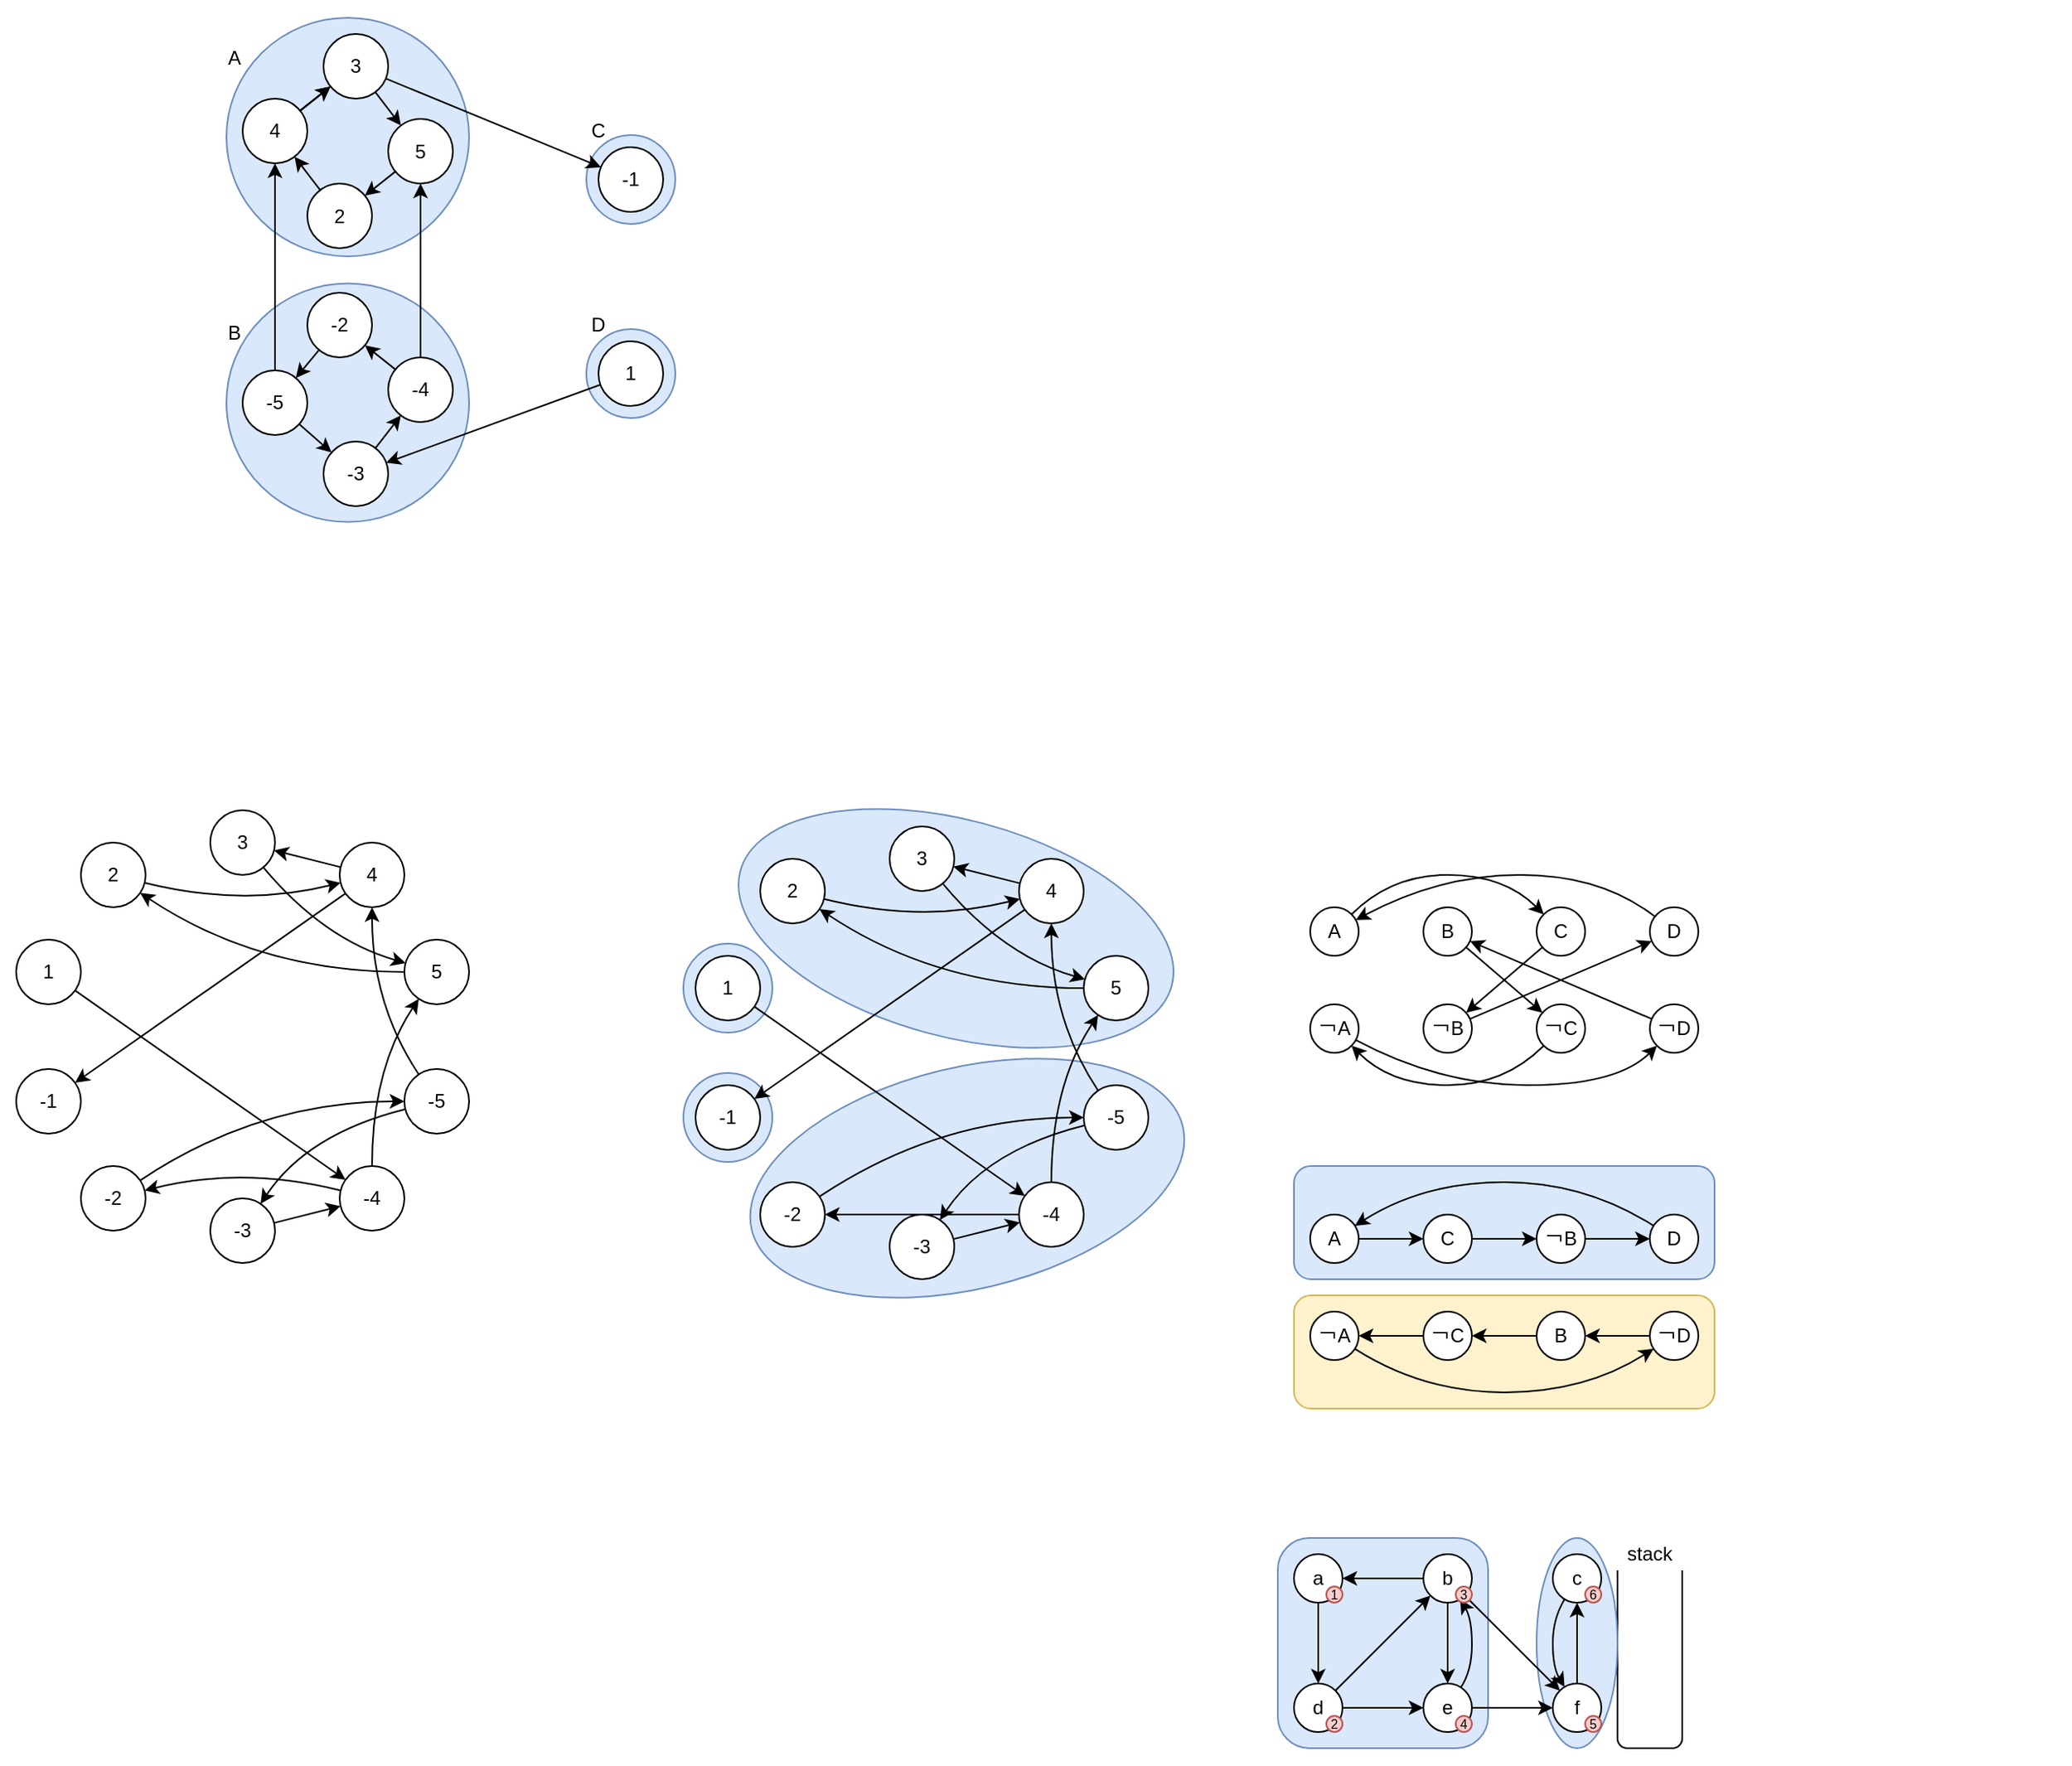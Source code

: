 <mxfile version="26.0.10">
  <diagram name="페이지-1" id="mh9JgGv4HgEYiWX9yYnb">
    <mxGraphModel dx="472" dy="891" grid="1" gridSize="10" guides="1" tooltips="1" connect="1" arrows="1" fold="1" page="1" pageScale="1" pageWidth="1169" pageHeight="1654" math="0" shadow="0">
      <root>
        <mxCell id="0" />
        <mxCell id="1" parent="0" />
        <mxCell id="4aZlADbejFUpbv1NM3I3-94" value="" style="rounded=0;whiteSpace=wrap;html=1;rotation=-180;strokeColor=none;" vertex="1" parent="1">
          <mxGeometry x="160" y="40" width="300" height="330" as="geometry" />
        </mxCell>
        <mxCell id="4aZlADbejFUpbv1NM3I3-89" value="" style="ellipse;whiteSpace=wrap;html=1;fillColor=#dae8fc;strokeColor=#6c8ebf;" vertex="1" parent="1">
          <mxGeometry x="170" y="214.24" width="150" height="147.5" as="geometry" />
        </mxCell>
        <mxCell id="4aZlADbejFUpbv1NM3I3-88" value="" style="ellipse;whiteSpace=wrap;html=1;fillColor=#dae8fc;strokeColor=#6c8ebf;" vertex="1" parent="1">
          <mxGeometry x="170" y="50" width="150" height="147.5" as="geometry" />
        </mxCell>
        <mxCell id="4aZlADbejFUpbv1NM3I3-61" value="" style="ellipse;whiteSpace=wrap;html=1;fillColor=#dae8fc;strokeColor=#6c8ebf;" vertex="1" parent="1">
          <mxGeometry x="392.5" y="122.5" width="55" height="55" as="geometry" />
        </mxCell>
        <mxCell id="4aZlADbejFUpbv1NM3I3-62" value="" style="ellipse;whiteSpace=wrap;html=1;fillColor=#dae8fc;strokeColor=#6c8ebf;" vertex="1" parent="1">
          <mxGeometry x="392.5" y="242.5" width="55" height="55" as="geometry" />
        </mxCell>
        <mxCell id="4aZlADbejFUpbv1NM3I3-65" value="1" style="ellipse;whiteSpace=wrap;html=1;aspect=fixed;" vertex="1" parent="1">
          <mxGeometry x="400.0" y="250" width="40" height="40" as="geometry" />
        </mxCell>
        <mxCell id="4aZlADbejFUpbv1NM3I3-66" value="2" style="ellipse;whiteSpace=wrap;html=1;aspect=fixed;" vertex="1" parent="1">
          <mxGeometry x="220" y="152.5" width="40" height="40" as="geometry" />
        </mxCell>
        <mxCell id="4aZlADbejFUpbv1NM3I3-68" value="4" style="ellipse;whiteSpace=wrap;html=1;aspect=fixed;" vertex="1" parent="1">
          <mxGeometry x="180" y="100" width="40" height="40" as="geometry" />
        </mxCell>
        <mxCell id="4aZlADbejFUpbv1NM3I3-69" value="5" style="ellipse;whiteSpace=wrap;html=1;aspect=fixed;" vertex="1" parent="1">
          <mxGeometry x="270" y="112.5" width="40" height="40" as="geometry" />
        </mxCell>
        <mxCell id="4aZlADbejFUpbv1NM3I3-70" value="-1" style="ellipse;whiteSpace=wrap;html=1;aspect=fixed;" vertex="1" parent="1">
          <mxGeometry x="400" y="130" width="40" height="40" as="geometry" />
        </mxCell>
        <mxCell id="4aZlADbejFUpbv1NM3I3-71" value="-2" style="ellipse;whiteSpace=wrap;html=1;aspect=fixed;" vertex="1" parent="1">
          <mxGeometry x="220" y="220" width="40" height="40" as="geometry" />
        </mxCell>
        <mxCell id="4aZlADbejFUpbv1NM3I3-72" value="-3" style="ellipse;whiteSpace=wrap;html=1;aspect=fixed;" vertex="1" parent="1">
          <mxGeometry x="230" y="312.01" width="40" height="40" as="geometry" />
        </mxCell>
        <mxCell id="4aZlADbejFUpbv1NM3I3-73" value="-4" style="ellipse;whiteSpace=wrap;html=1;aspect=fixed;" vertex="1" parent="1">
          <mxGeometry x="270" y="260" width="40" height="40" as="geometry" />
        </mxCell>
        <mxCell id="4aZlADbejFUpbv1NM3I3-74" value="-5" style="ellipse;whiteSpace=wrap;html=1;aspect=fixed;" vertex="1" parent="1">
          <mxGeometry x="180" y="267.99" width="40" height="40" as="geometry" />
        </mxCell>
        <mxCell id="4aZlADbejFUpbv1NM3I3-75" value="" style="endArrow=classic;html=1;rounded=0;curved=0;" edge="1" source="4aZlADbejFUpbv1NM3I3-74" target="4aZlADbejFUpbv1NM3I3-68" parent="1">
          <mxGeometry width="50" height="50" relative="1" as="geometry">
            <mxPoint x="690" y="450" as="sourcePoint" />
            <mxPoint x="130" y="230" as="targetPoint" />
          </mxGeometry>
        </mxCell>
        <mxCell id="4aZlADbejFUpbv1NM3I3-76" value="" style="endArrow=classic;html=1;rounded=0;strokeColor=default;curved=0;" edge="1" source="4aZlADbejFUpbv1NM3I3-73" target="4aZlADbejFUpbv1NM3I3-69" parent="1">
          <mxGeometry width="50" height="50" relative="1" as="geometry">
            <mxPoint x="690" y="450" as="sourcePoint" />
            <mxPoint x="740" y="400" as="targetPoint" />
          </mxGeometry>
        </mxCell>
        <mxCell id="4aZlADbejFUpbv1NM3I3-77" value="" style="endArrow=classic;html=1;rounded=0;curved=1;" edge="1" source="4aZlADbejFUpbv1NM3I3-69" target="4aZlADbejFUpbv1NM3I3-66" parent="1">
          <mxGeometry width="50" height="50" relative="1" as="geometry">
            <mxPoint x="690" y="450" as="sourcePoint" />
            <mxPoint x="740" y="400" as="targetPoint" />
          </mxGeometry>
        </mxCell>
        <mxCell id="4aZlADbejFUpbv1NM3I3-78" value="" style="endArrow=classic;html=1;rounded=0;curved=0;" edge="1" source="4aZlADbejFUpbv1NM3I3-71" target="4aZlADbejFUpbv1NM3I3-74" parent="1">
          <mxGeometry width="50" height="50" relative="1" as="geometry">
            <mxPoint x="690" y="392.01" as="sourcePoint" />
            <mxPoint x="740" y="342.01" as="targetPoint" />
          </mxGeometry>
        </mxCell>
        <mxCell id="4aZlADbejFUpbv1NM3I3-79" value="" style="endArrow=classic;html=1;rounded=0;curved=0;" edge="1" source="4aZlADbejFUpbv1NM3I3-74" target="4aZlADbejFUpbv1NM3I3-72" parent="1">
          <mxGeometry width="50" height="50" relative="1" as="geometry">
            <mxPoint x="690" y="392.01" as="sourcePoint" />
            <mxPoint x="740" y="342.01" as="targetPoint" />
          </mxGeometry>
        </mxCell>
        <mxCell id="4aZlADbejFUpbv1NM3I3-80" value="" style="endArrow=classic;html=1;rounded=0;curved=0;" edge="1" source="4aZlADbejFUpbv1NM3I3-67" target="4aZlADbejFUpbv1NM3I3-69" parent="1">
          <mxGeometry width="50" height="50" relative="1" as="geometry">
            <mxPoint x="690" y="450" as="sourcePoint" />
            <mxPoint x="740" y="400" as="targetPoint" />
          </mxGeometry>
        </mxCell>
        <mxCell id="4aZlADbejFUpbv1NM3I3-81" value="" style="endArrow=classic;html=1;rounded=0;" edge="1" source="4aZlADbejFUpbv1NM3I3-67" target="4aZlADbejFUpbv1NM3I3-70" parent="1">
          <mxGeometry width="50" height="50" relative="1" as="geometry">
            <mxPoint x="690" y="450" as="sourcePoint" />
            <mxPoint x="740" y="400" as="targetPoint" />
          </mxGeometry>
        </mxCell>
        <mxCell id="4aZlADbejFUpbv1NM3I3-82" value="" style="endArrow=classic;html=1;rounded=0;" edge="1" source="4aZlADbejFUpbv1NM3I3-65" target="4aZlADbejFUpbv1NM3I3-72" parent="1">
          <mxGeometry width="50" height="50" relative="1" as="geometry">
            <mxPoint x="690" y="450" as="sourcePoint" />
            <mxPoint x="740" y="400" as="targetPoint" />
          </mxGeometry>
        </mxCell>
        <mxCell id="4aZlADbejFUpbv1NM3I3-83" value="" style="endArrow=classic;html=1;rounded=0;" edge="1" source="4aZlADbejFUpbv1NM3I3-73" target="4aZlADbejFUpbv1NM3I3-71" parent="1">
          <mxGeometry width="50" height="50" relative="1" as="geometry">
            <mxPoint x="690" y="372.01" as="sourcePoint" />
            <mxPoint x="740" y="322.01" as="targetPoint" />
          </mxGeometry>
        </mxCell>
        <mxCell id="4aZlADbejFUpbv1NM3I3-84" value="" style="endArrow=classic;html=1;rounded=0;curved=0;" edge="1" source="4aZlADbejFUpbv1NM3I3-66" target="4aZlADbejFUpbv1NM3I3-68" parent="1">
          <mxGeometry width="50" height="50" relative="1" as="geometry">
            <mxPoint x="690" y="450" as="sourcePoint" />
            <mxPoint x="740" y="400" as="targetPoint" />
          </mxGeometry>
        </mxCell>
        <mxCell id="4aZlADbejFUpbv1NM3I3-85" value="" style="endArrow=classic;html=1;rounded=0;" edge="1" source="4aZlADbejFUpbv1NM3I3-68" target="4aZlADbejFUpbv1NM3I3-67" parent="1">
          <mxGeometry width="50" height="50" relative="1" as="geometry">
            <mxPoint x="690" y="450" as="sourcePoint" />
            <mxPoint x="740" y="400" as="targetPoint" />
          </mxGeometry>
        </mxCell>
        <mxCell id="4aZlADbejFUpbv1NM3I3-86" value="" style="endArrow=classic;html=1;rounded=0;" edge="1" source="4aZlADbejFUpbv1NM3I3-72" target="4aZlADbejFUpbv1NM3I3-73" parent="1">
          <mxGeometry width="50" height="50" relative="1" as="geometry">
            <mxPoint x="690" y="372.01" as="sourcePoint" />
            <mxPoint x="740" y="322.01" as="targetPoint" />
          </mxGeometry>
        </mxCell>
        <mxCell id="4aZlADbejFUpbv1NM3I3-87" value="" style="endArrow=classic;html=1;rounded=0;" edge="1" parent="1" source="4aZlADbejFUpbv1NM3I3-68" target="4aZlADbejFUpbv1NM3I3-67">
          <mxGeometry width="50" height="50" relative="1" as="geometry">
            <mxPoint x="270" y="204" as="sourcePoint" />
            <mxPoint x="550" y="256" as="targetPoint" />
          </mxGeometry>
        </mxCell>
        <mxCell id="4aZlADbejFUpbv1NM3I3-67" value="3" style="ellipse;whiteSpace=wrap;html=1;aspect=fixed;" vertex="1" parent="1">
          <mxGeometry x="230" y="60" width="40" height="40" as="geometry" />
        </mxCell>
        <mxCell id="4aZlADbejFUpbv1NM3I3-90" value="A" style="text;html=1;align=center;verticalAlign=middle;whiteSpace=wrap;rounded=0;" vertex="1" parent="1">
          <mxGeometry x="160" y="60" width="30" height="30" as="geometry" />
        </mxCell>
        <mxCell id="4aZlADbejFUpbv1NM3I3-91" value="B" style="text;html=1;align=center;verticalAlign=middle;whiteSpace=wrap;rounded=0;" vertex="1" parent="1">
          <mxGeometry x="160" y="230" width="30" height="30" as="geometry" />
        </mxCell>
        <mxCell id="4aZlADbejFUpbv1NM3I3-92" value="C" style="text;html=1;align=center;verticalAlign=middle;whiteSpace=wrap;rounded=0;" vertex="1" parent="1">
          <mxGeometry x="370" y="105" width="60" height="30" as="geometry" />
        </mxCell>
        <mxCell id="4aZlADbejFUpbv1NM3I3-93" value="D" style="text;html=1;align=center;verticalAlign=middle;whiteSpace=wrap;rounded=0;" vertex="1" parent="1">
          <mxGeometry x="370" y="225" width="60" height="30" as="geometry" />
        </mxCell>
        <mxCell id="4aZlADbejFUpbv1NM3I3-26" value="" style="rounded=0;whiteSpace=wrap;html=1;strokeColor=none;" vertex="1" parent="1">
          <mxGeometry x="30" y="530" width="300" height="300" as="geometry" />
        </mxCell>
        <mxCell id="JAG4G-aaRSjiAhPwFopi-58" value="" style="rounded=0;whiteSpace=wrap;html=1;strokeColor=none;" parent="1" vertex="1">
          <mxGeometry x="820" y="750" width="280" height="170" as="geometry" />
        </mxCell>
        <mxCell id="JAG4G-aaRSjiAhPwFopi-78" value="" style="rounded=1;whiteSpace=wrap;html=1;fillColor=#fff2cc;strokeColor=#d6b656;" parent="1" vertex="1">
          <mxGeometry x="830" y="840" width="260" height="70" as="geometry" />
        </mxCell>
        <mxCell id="JAG4G-aaRSjiAhPwFopi-77" value="" style="rounded=1;whiteSpace=wrap;html=1;fillColor=#dae8fc;strokeColor=#6c8ebf;" parent="1" vertex="1">
          <mxGeometry x="830" y="760" width="260" height="70" as="geometry" />
        </mxCell>
        <mxCell id="JAG4G-aaRSjiAhPwFopi-21" value="" style="rounded=0;whiteSpace=wrap;html=1;strokeColor=none;" parent="1" vertex="1">
          <mxGeometry x="830" y="570" width="260" height="150" as="geometry" />
        </mxCell>
        <mxCell id="0GCvr4JyTRtGYyD9AsL9-36" value="" style="rounded=0;whiteSpace=wrap;html=1;strokeColor=none;" parent="1" vertex="1">
          <mxGeometry x="810" y="980" width="270" height="150" as="geometry" />
        </mxCell>
        <mxCell id="0GCvr4JyTRtGYyD9AsL9-61" value="" style="rounded=1;whiteSpace=wrap;html=1;fillColor=#dae8fc;strokeColor=#6c8ebf;" parent="1" vertex="1">
          <mxGeometry x="820" y="990" width="130" height="130" as="geometry" />
        </mxCell>
        <mxCell id="0GCvr4JyTRtGYyD9AsL9-39" value="" style="rounded=1;whiteSpace=wrap;html=1;" parent="1" vertex="1">
          <mxGeometry x="1030" y="1000" width="40" height="120" as="geometry" />
        </mxCell>
        <mxCell id="0GCvr4JyTRtGYyD9AsL9-40" value="stack" style="text;html=1;align=center;verticalAlign=middle;whiteSpace=wrap;rounded=0;fillColor=default;" parent="1" vertex="1">
          <mxGeometry x="1020" y="990" width="60" height="20" as="geometry" />
        </mxCell>
        <mxCell id="0GCvr4JyTRtGYyD9AsL9-60" value="" style="ellipse;whiteSpace=wrap;html=1;fillColor=#dae8fc;strokeColor=#6c8ebf;" parent="1" vertex="1">
          <mxGeometry x="980" y="990" width="50" height="130" as="geometry" />
        </mxCell>
        <mxCell id="0GCvr4JyTRtGYyD9AsL9-15" value="a" style="ellipse;whiteSpace=wrap;html=1;aspect=fixed;" parent="1" vertex="1">
          <mxGeometry x="830" y="1000" width="30" height="30" as="geometry" />
        </mxCell>
        <mxCell id="0GCvr4JyTRtGYyD9AsL9-16" value="b" style="ellipse;whiteSpace=wrap;html=1;aspect=fixed;" parent="1" vertex="1">
          <mxGeometry x="910" y="1000" width="30" height="30" as="geometry" />
        </mxCell>
        <mxCell id="0GCvr4JyTRtGYyD9AsL9-17" value="d" style="ellipse;whiteSpace=wrap;html=1;aspect=fixed;" parent="1" vertex="1">
          <mxGeometry x="830" y="1080" width="30" height="30" as="geometry" />
        </mxCell>
        <mxCell id="0GCvr4JyTRtGYyD9AsL9-18" value="c" style="ellipse;whiteSpace=wrap;html=1;aspect=fixed;" parent="1" vertex="1">
          <mxGeometry x="990" y="1000" width="30" height="30" as="geometry" />
        </mxCell>
        <mxCell id="0GCvr4JyTRtGYyD9AsL9-19" value="e" style="ellipse;whiteSpace=wrap;html=1;aspect=fixed;" parent="1" vertex="1">
          <mxGeometry x="910" y="1080" width="30" height="30" as="geometry" />
        </mxCell>
        <mxCell id="0GCvr4JyTRtGYyD9AsL9-20" value="f" style="ellipse;whiteSpace=wrap;html=1;aspect=fixed;" parent="1" vertex="1">
          <mxGeometry x="990" y="1080" width="30" height="30" as="geometry" />
        </mxCell>
        <mxCell id="0GCvr4JyTRtGYyD9AsL9-24" value="" style="endArrow=classic;html=1;rounded=0;" parent="1" source="0GCvr4JyTRtGYyD9AsL9-16" target="0GCvr4JyTRtGYyD9AsL9-20" edge="1">
          <mxGeometry width="50" height="50" relative="1" as="geometry">
            <mxPoint x="930" y="1095" as="sourcePoint" />
            <mxPoint x="950" y="1070" as="targetPoint" />
          </mxGeometry>
        </mxCell>
        <mxCell id="0GCvr4JyTRtGYyD9AsL9-28" value="" style="endArrow=classic;html=1;rounded=0;" parent="1" source="0GCvr4JyTRtGYyD9AsL9-16" target="0GCvr4JyTRtGYyD9AsL9-15" edge="1">
          <mxGeometry width="50" height="50" relative="1" as="geometry">
            <mxPoint x="910" y="1050" as="sourcePoint" />
            <mxPoint x="860" y="1050" as="targetPoint" />
          </mxGeometry>
        </mxCell>
        <mxCell id="0GCvr4JyTRtGYyD9AsL9-29" value="" style="endArrow=classic;html=1;rounded=0;" parent="1" source="0GCvr4JyTRtGYyD9AsL9-17" target="0GCvr4JyTRtGYyD9AsL9-19" edge="1">
          <mxGeometry width="50" height="50" relative="1" as="geometry">
            <mxPoint x="900" y="1120" as="sourcePoint" />
            <mxPoint x="950" y="1070" as="targetPoint" />
          </mxGeometry>
        </mxCell>
        <mxCell id="0GCvr4JyTRtGYyD9AsL9-30" value="" style="endArrow=classic;html=1;rounded=0;" parent="1" source="0GCvr4JyTRtGYyD9AsL9-20" target="0GCvr4JyTRtGYyD9AsL9-18" edge="1">
          <mxGeometry width="50" height="50" relative="1" as="geometry">
            <mxPoint x="900" y="1120" as="sourcePoint" />
            <mxPoint x="1080" y="1060" as="targetPoint" />
          </mxGeometry>
        </mxCell>
        <mxCell id="0GCvr4JyTRtGYyD9AsL9-31" value="" style="endArrow=classic;html=1;rounded=0;" parent="1" source="0GCvr4JyTRtGYyD9AsL9-17" target="0GCvr4JyTRtGYyD9AsL9-16" edge="1">
          <mxGeometry width="50" height="50" relative="1" as="geometry">
            <mxPoint x="970" y="1160" as="sourcePoint" />
            <mxPoint x="950" y="1070" as="targetPoint" />
          </mxGeometry>
        </mxCell>
        <mxCell id="0GCvr4JyTRtGYyD9AsL9-32" value="" style="endArrow=classic;html=1;rounded=0;" parent="1" source="0GCvr4JyTRtGYyD9AsL9-19" target="0GCvr4JyTRtGYyD9AsL9-20" edge="1">
          <mxGeometry width="50" height="50" relative="1" as="geometry">
            <mxPoint x="980" y="1120" as="sourcePoint" />
            <mxPoint x="1030" y="1070" as="targetPoint" />
          </mxGeometry>
        </mxCell>
        <mxCell id="0GCvr4JyTRtGYyD9AsL9-33" value="" style="endArrow=classic;html=1;rounded=0;" parent="1" source="0GCvr4JyTRtGYyD9AsL9-16" target="0GCvr4JyTRtGYyD9AsL9-19" edge="1">
          <mxGeometry width="50" height="50" relative="1" as="geometry">
            <mxPoint x="950" y="1140" as="sourcePoint" />
            <mxPoint x="993.417" y="1104.53" as="targetPoint" />
          </mxGeometry>
        </mxCell>
        <mxCell id="0GCvr4JyTRtGYyD9AsL9-34" value="" style="endArrow=classic;html=1;rounded=0;" parent="1" source="0GCvr4JyTRtGYyD9AsL9-15" target="0GCvr4JyTRtGYyD9AsL9-17" edge="1">
          <mxGeometry width="50" height="50" relative="1" as="geometry">
            <mxPoint x="1085" y="1080" as="sourcePoint" />
            <mxPoint x="950" y="1070" as="targetPoint" />
          </mxGeometry>
        </mxCell>
        <mxCell id="0GCvr4JyTRtGYyD9AsL9-35" value="" style="curved=1;endArrow=classic;html=1;rounded=0;" parent="1" source="0GCvr4JyTRtGYyD9AsL9-18" target="0GCvr4JyTRtGYyD9AsL9-20" edge="1">
          <mxGeometry width="50" height="50" relative="1" as="geometry">
            <mxPoint x="900" y="1120" as="sourcePoint" />
            <mxPoint x="950" y="1070" as="targetPoint" />
            <Array as="points">
              <mxPoint x="990" y="1040" />
              <mxPoint x="990" y="1070" />
            </Array>
          </mxGeometry>
        </mxCell>
        <mxCell id="0GCvr4JyTRtGYyD9AsL9-38" value="" style="curved=1;endArrow=classic;html=1;rounded=0;" parent="1" source="0GCvr4JyTRtGYyD9AsL9-19" target="0GCvr4JyTRtGYyD9AsL9-16" edge="1">
          <mxGeometry width="50" height="50" relative="1" as="geometry">
            <mxPoint x="940" y="1030" as="sourcePoint" />
            <mxPoint x="940" y="1084" as="targetPoint" />
            <Array as="points">
              <mxPoint x="940" y="1072" />
              <mxPoint x="940" y="1040" />
            </Array>
          </mxGeometry>
        </mxCell>
        <mxCell id="0GCvr4JyTRtGYyD9AsL9-41" value="1" style="ellipse;whiteSpace=wrap;html=1;aspect=fixed;fillColor=#f8cecc;strokeColor=#b85450;fontSize=8;" parent="1" vertex="1">
          <mxGeometry x="850" y="1020" width="10" height="10" as="geometry" />
        </mxCell>
        <mxCell id="0GCvr4JyTRtGYyD9AsL9-47" value="2" style="ellipse;whiteSpace=wrap;html=1;aspect=fixed;fillColor=#f8cecc;strokeColor=#b85450;fontSize=8;" parent="1" vertex="1">
          <mxGeometry x="850" y="1100" width="10" height="10" as="geometry" />
        </mxCell>
        <mxCell id="0GCvr4JyTRtGYyD9AsL9-49" value="3" style="ellipse;whiteSpace=wrap;html=1;aspect=fixed;fillColor=#f8cecc;strokeColor=#b85450;fontSize=8;" parent="1" vertex="1">
          <mxGeometry x="930" y="1020" width="10" height="10" as="geometry" />
        </mxCell>
        <mxCell id="0GCvr4JyTRtGYyD9AsL9-52" value="4" style="ellipse;whiteSpace=wrap;html=1;aspect=fixed;fillColor=#f8cecc;strokeColor=#b85450;fontSize=8;" parent="1" vertex="1">
          <mxGeometry x="930" y="1100" width="10" height="10" as="geometry" />
        </mxCell>
        <mxCell id="0GCvr4JyTRtGYyD9AsL9-54" value="5" style="ellipse;whiteSpace=wrap;html=1;aspect=fixed;fillColor=#f8cecc;strokeColor=#b85450;fontSize=8;" parent="1" vertex="1">
          <mxGeometry x="1010" y="1100" width="10" height="10" as="geometry" />
        </mxCell>
        <mxCell id="0GCvr4JyTRtGYyD9AsL9-56" value="6" style="ellipse;whiteSpace=wrap;html=1;aspect=fixed;fillColor=#f8cecc;strokeColor=#b85450;fontSize=8;" parent="1" vertex="1">
          <mxGeometry x="1010" y="1020" width="10" height="10" as="geometry" />
        </mxCell>
        <mxCell id="JAG4G-aaRSjiAhPwFopi-11" value="A" style="ellipse;whiteSpace=wrap;html=1;aspect=fixed;" parent="1" vertex="1">
          <mxGeometry x="840" y="600" width="30" height="30" as="geometry" />
        </mxCell>
        <mxCell id="JAG4G-aaRSjiAhPwFopi-12" value="￢A" style="ellipse;whiteSpace=wrap;html=1;aspect=fixed;" parent="1" vertex="1">
          <mxGeometry x="840" y="660" width="30" height="30" as="geometry" />
        </mxCell>
        <mxCell id="JAG4G-aaRSjiAhPwFopi-13" value="B" style="ellipse;whiteSpace=wrap;html=1;aspect=fixed;" parent="1" vertex="1">
          <mxGeometry x="910" y="600" width="30" height="30" as="geometry" />
        </mxCell>
        <mxCell id="JAG4G-aaRSjiAhPwFopi-14" value="￢B" style="ellipse;whiteSpace=wrap;html=1;aspect=fixed;" parent="1" vertex="1">
          <mxGeometry x="910" y="660" width="30" height="30" as="geometry" />
        </mxCell>
        <mxCell id="JAG4G-aaRSjiAhPwFopi-15" value="C" style="ellipse;whiteSpace=wrap;html=1;aspect=fixed;" parent="1" vertex="1">
          <mxGeometry x="980" y="600" width="30" height="30" as="geometry" />
        </mxCell>
        <mxCell id="JAG4G-aaRSjiAhPwFopi-16" value="￢C" style="ellipse;whiteSpace=wrap;html=1;aspect=fixed;" parent="1" vertex="1">
          <mxGeometry x="980" y="660" width="30" height="30" as="geometry" />
        </mxCell>
        <mxCell id="JAG4G-aaRSjiAhPwFopi-17" value="D" style="ellipse;whiteSpace=wrap;html=1;aspect=fixed;" parent="1" vertex="1">
          <mxGeometry x="1050" y="600" width="30" height="30" as="geometry" />
        </mxCell>
        <mxCell id="JAG4G-aaRSjiAhPwFopi-18" value="￢D" style="ellipse;whiteSpace=wrap;html=1;aspect=fixed;" parent="1" vertex="1">
          <mxGeometry x="1050" y="660" width="30" height="30" as="geometry" />
        </mxCell>
        <mxCell id="JAG4G-aaRSjiAhPwFopi-24" value="" style="curved=1;endArrow=classic;html=1;rounded=0;" parent="1" source="JAG4G-aaRSjiAhPwFopi-11" target="JAG4G-aaRSjiAhPwFopi-15" edge="1">
          <mxGeometry width="50" height="50" relative="1" as="geometry">
            <mxPoint x="920" y="720" as="sourcePoint" />
            <mxPoint x="970" y="670" as="targetPoint" />
            <Array as="points">
              <mxPoint x="890" y="580" />
              <mxPoint x="960" y="580" />
            </Array>
          </mxGeometry>
        </mxCell>
        <mxCell id="JAG4G-aaRSjiAhPwFopi-25" value="" style="curved=1;endArrow=classic;html=1;rounded=0;" parent="1" source="JAG4G-aaRSjiAhPwFopi-16" target="JAG4G-aaRSjiAhPwFopi-12" edge="1">
          <mxGeometry width="50" height="50" relative="1" as="geometry">
            <mxPoint x="870.39" y="744" as="sourcePoint" />
            <mxPoint x="988.39" y="744" as="targetPoint" />
            <Array as="points">
              <mxPoint x="960" y="710" />
              <mxPoint x="890" y="710" />
            </Array>
          </mxGeometry>
        </mxCell>
        <mxCell id="JAG4G-aaRSjiAhPwFopi-26" value="" style="endArrow=classic;html=1;rounded=0;" parent="1" source="JAG4G-aaRSjiAhPwFopi-13" target="JAG4G-aaRSjiAhPwFopi-16" edge="1">
          <mxGeometry width="50" height="50" relative="1" as="geometry">
            <mxPoint x="950" y="670" as="sourcePoint" />
            <mxPoint x="1000" y="620" as="targetPoint" />
          </mxGeometry>
        </mxCell>
        <mxCell id="JAG4G-aaRSjiAhPwFopi-27" value="" style="endArrow=classic;html=1;rounded=0;" parent="1" source="JAG4G-aaRSjiAhPwFopi-15" target="JAG4G-aaRSjiAhPwFopi-14" edge="1">
          <mxGeometry width="50" height="50" relative="1" as="geometry">
            <mxPoint x="950" y="670" as="sourcePoint" />
            <mxPoint x="1000" y="620" as="targetPoint" />
          </mxGeometry>
        </mxCell>
        <mxCell id="JAG4G-aaRSjiAhPwFopi-31" value="" style="curved=1;endArrow=classic;html=1;rounded=0;" parent="1" source="JAG4G-aaRSjiAhPwFopi-17" target="JAG4G-aaRSjiAhPwFopi-11" edge="1">
          <mxGeometry width="50" height="50" relative="1" as="geometry">
            <mxPoint x="950" y="670" as="sourcePoint" />
            <mxPoint x="1000" y="620" as="targetPoint" />
            <Array as="points">
              <mxPoint x="1020" y="580" />
              <mxPoint x="920" y="580" />
            </Array>
          </mxGeometry>
        </mxCell>
        <mxCell id="JAG4G-aaRSjiAhPwFopi-32" value="" style="curved=1;endArrow=classic;html=1;rounded=0;" parent="1" source="JAG4G-aaRSjiAhPwFopi-12" target="JAG4G-aaRSjiAhPwFopi-18" edge="1">
          <mxGeometry width="50" height="50" relative="1" as="geometry">
            <mxPoint x="1064.78" y="776" as="sourcePoint" />
            <mxPoint x="879.78" y="778" as="targetPoint" />
            <Array as="points">
              <mxPoint x="920" y="710" />
              <mxPoint x="1030" y="710" />
            </Array>
          </mxGeometry>
        </mxCell>
        <mxCell id="JAG4G-aaRSjiAhPwFopi-55" value="" style="endArrow=classic;html=1;rounded=0;" parent="1" source="JAG4G-aaRSjiAhPwFopi-18" target="JAG4G-aaRSjiAhPwFopi-13" edge="1">
          <mxGeometry width="50" height="50" relative="1" as="geometry">
            <mxPoint x="930" y="720" as="sourcePoint" />
            <mxPoint x="980" y="670" as="targetPoint" />
          </mxGeometry>
        </mxCell>
        <mxCell id="JAG4G-aaRSjiAhPwFopi-56" value="" style="endArrow=classic;html=1;rounded=0;" parent="1" source="JAG4G-aaRSjiAhPwFopi-14" target="JAG4G-aaRSjiAhPwFopi-17" edge="1">
          <mxGeometry width="50" height="50" relative="1" as="geometry">
            <mxPoint x="930" y="720" as="sourcePoint" />
            <mxPoint x="980" y="670" as="targetPoint" />
          </mxGeometry>
        </mxCell>
        <mxCell id="JAG4G-aaRSjiAhPwFopi-59" value="A" style="ellipse;whiteSpace=wrap;html=1;aspect=fixed;" parent="1" vertex="1">
          <mxGeometry x="840" y="790" width="30" height="30" as="geometry" />
        </mxCell>
        <mxCell id="JAG4G-aaRSjiAhPwFopi-60" value="￢A" style="ellipse;whiteSpace=wrap;html=1;aspect=fixed;" parent="1" vertex="1">
          <mxGeometry x="840" y="850" width="30" height="30" as="geometry" />
        </mxCell>
        <mxCell id="JAG4G-aaRSjiAhPwFopi-61" value="B" style="ellipse;whiteSpace=wrap;html=1;aspect=fixed;" parent="1" vertex="1">
          <mxGeometry x="980" y="850" width="30" height="30" as="geometry" />
        </mxCell>
        <mxCell id="JAG4G-aaRSjiAhPwFopi-62" value="￢B" style="ellipse;whiteSpace=wrap;html=1;aspect=fixed;" parent="1" vertex="1">
          <mxGeometry x="980" y="790" width="30" height="30" as="geometry" />
        </mxCell>
        <mxCell id="JAG4G-aaRSjiAhPwFopi-63" value="C" style="ellipse;whiteSpace=wrap;html=1;aspect=fixed;" parent="1" vertex="1">
          <mxGeometry x="910" y="790" width="30" height="30" as="geometry" />
        </mxCell>
        <mxCell id="JAG4G-aaRSjiAhPwFopi-64" value="￢C" style="ellipse;whiteSpace=wrap;html=1;aspect=fixed;" parent="1" vertex="1">
          <mxGeometry x="910" y="850" width="30" height="30" as="geometry" />
        </mxCell>
        <mxCell id="JAG4G-aaRSjiAhPwFopi-65" value="D" style="ellipse;whiteSpace=wrap;html=1;aspect=fixed;" parent="1" vertex="1">
          <mxGeometry x="1050" y="790" width="30" height="30" as="geometry" />
        </mxCell>
        <mxCell id="JAG4G-aaRSjiAhPwFopi-66" value="￢D" style="ellipse;whiteSpace=wrap;html=1;aspect=fixed;" parent="1" vertex="1">
          <mxGeometry x="1050" y="850" width="30" height="30" as="geometry" />
        </mxCell>
        <mxCell id="JAG4G-aaRSjiAhPwFopi-69" value="" style="endArrow=classic;html=1;rounded=0;" parent="1" source="JAG4G-aaRSjiAhPwFopi-61" target="JAG4G-aaRSjiAhPwFopi-64" edge="1">
          <mxGeometry width="50" height="50" relative="1" as="geometry">
            <mxPoint x="950" y="860" as="sourcePoint" />
            <mxPoint x="1000" y="810" as="targetPoint" />
          </mxGeometry>
        </mxCell>
        <mxCell id="JAG4G-aaRSjiAhPwFopi-70" value="" style="endArrow=classic;html=1;rounded=0;" parent="1" source="JAG4G-aaRSjiAhPwFopi-63" target="JAG4G-aaRSjiAhPwFopi-62" edge="1">
          <mxGeometry width="50" height="50" relative="1" as="geometry">
            <mxPoint x="950" y="860" as="sourcePoint" />
            <mxPoint x="1000" y="810" as="targetPoint" />
          </mxGeometry>
        </mxCell>
        <mxCell id="JAG4G-aaRSjiAhPwFopi-71" value="" style="curved=1;endArrow=classic;html=1;rounded=0;" parent="1" source="JAG4G-aaRSjiAhPwFopi-65" target="JAG4G-aaRSjiAhPwFopi-59" edge="1">
          <mxGeometry width="50" height="50" relative="1" as="geometry">
            <mxPoint x="950" y="860" as="sourcePoint" />
            <mxPoint x="1000" y="810" as="targetPoint" />
            <Array as="points">
              <mxPoint x="1010" y="770" />
              <mxPoint x="910" y="770" />
            </Array>
          </mxGeometry>
        </mxCell>
        <mxCell id="JAG4G-aaRSjiAhPwFopi-72" value="" style="curved=1;endArrow=classic;html=1;rounded=0;" parent="1" source="JAG4G-aaRSjiAhPwFopi-60" target="JAG4G-aaRSjiAhPwFopi-66" edge="1">
          <mxGeometry width="50" height="50" relative="1" as="geometry">
            <mxPoint x="1064.78" y="966" as="sourcePoint" />
            <mxPoint x="879.78" y="968" as="targetPoint" />
            <Array as="points">
              <mxPoint x="910" y="900" />
              <mxPoint x="1010" y="900" />
            </Array>
          </mxGeometry>
        </mxCell>
        <mxCell id="JAG4G-aaRSjiAhPwFopi-73" value="" style="endArrow=classic;html=1;rounded=0;" parent="1" source="JAG4G-aaRSjiAhPwFopi-66" target="JAG4G-aaRSjiAhPwFopi-61" edge="1">
          <mxGeometry width="50" height="50" relative="1" as="geometry">
            <mxPoint x="930" y="910" as="sourcePoint" />
            <mxPoint x="980" y="860" as="targetPoint" />
          </mxGeometry>
        </mxCell>
        <mxCell id="JAG4G-aaRSjiAhPwFopi-74" value="" style="endArrow=classic;html=1;rounded=0;" parent="1" source="JAG4G-aaRSjiAhPwFopi-62" target="JAG4G-aaRSjiAhPwFopi-65" edge="1">
          <mxGeometry width="50" height="50" relative="1" as="geometry">
            <mxPoint x="930" y="910" as="sourcePoint" />
            <mxPoint x="980" y="860" as="targetPoint" />
          </mxGeometry>
        </mxCell>
        <mxCell id="JAG4G-aaRSjiAhPwFopi-75" value="" style="endArrow=classic;html=1;rounded=0;" parent="1" source="JAG4G-aaRSjiAhPwFopi-64" target="JAG4G-aaRSjiAhPwFopi-60" edge="1">
          <mxGeometry width="50" height="50" relative="1" as="geometry">
            <mxPoint x="920" y="760" as="sourcePoint" />
            <mxPoint x="970" y="710" as="targetPoint" />
          </mxGeometry>
        </mxCell>
        <mxCell id="JAG4G-aaRSjiAhPwFopi-76" value="" style="endArrow=classic;html=1;rounded=0;" parent="1" source="JAG4G-aaRSjiAhPwFopi-59" target="JAG4G-aaRSjiAhPwFopi-63" edge="1">
          <mxGeometry width="50" height="50" relative="1" as="geometry">
            <mxPoint x="920" y="760" as="sourcePoint" />
            <mxPoint x="970" y="710" as="targetPoint" />
          </mxGeometry>
        </mxCell>
        <mxCell id="4aZlADbejFUpbv1NM3I3-1" value="1" style="ellipse;whiteSpace=wrap;html=1;aspect=fixed;" vertex="1" parent="1">
          <mxGeometry x="40" y="620" width="40" height="40" as="geometry" />
        </mxCell>
        <mxCell id="4aZlADbejFUpbv1NM3I3-2" value="2" style="ellipse;whiteSpace=wrap;html=1;aspect=fixed;" vertex="1" parent="1">
          <mxGeometry x="80" y="560" width="40" height="40" as="geometry" />
        </mxCell>
        <mxCell id="4aZlADbejFUpbv1NM3I3-3" value="3" style="ellipse;whiteSpace=wrap;html=1;aspect=fixed;" vertex="1" parent="1">
          <mxGeometry x="160" y="540" width="40" height="40" as="geometry" />
        </mxCell>
        <mxCell id="4aZlADbejFUpbv1NM3I3-4" value="4" style="ellipse;whiteSpace=wrap;html=1;aspect=fixed;" vertex="1" parent="1">
          <mxGeometry x="240" y="560" width="40" height="40" as="geometry" />
        </mxCell>
        <mxCell id="4aZlADbejFUpbv1NM3I3-5" value="5" style="ellipse;whiteSpace=wrap;html=1;aspect=fixed;" vertex="1" parent="1">
          <mxGeometry x="280" y="620" width="40" height="40" as="geometry" />
        </mxCell>
        <mxCell id="4aZlADbejFUpbv1NM3I3-7" value="-1" style="ellipse;whiteSpace=wrap;html=1;aspect=fixed;" vertex="1" parent="1">
          <mxGeometry x="40" y="700" width="40" height="40" as="geometry" />
        </mxCell>
        <mxCell id="4aZlADbejFUpbv1NM3I3-8" value="-2" style="ellipse;whiteSpace=wrap;html=1;aspect=fixed;" vertex="1" parent="1">
          <mxGeometry x="80" y="760" width="40" height="40" as="geometry" />
        </mxCell>
        <mxCell id="4aZlADbejFUpbv1NM3I3-9" value="-3" style="ellipse;whiteSpace=wrap;html=1;aspect=fixed;" vertex="1" parent="1">
          <mxGeometry x="160" y="780" width="40" height="40" as="geometry" />
        </mxCell>
        <mxCell id="4aZlADbejFUpbv1NM3I3-10" value="-4" style="ellipse;whiteSpace=wrap;html=1;aspect=fixed;" vertex="1" parent="1">
          <mxGeometry x="240" y="760" width="40" height="40" as="geometry" />
        </mxCell>
        <mxCell id="4aZlADbejFUpbv1NM3I3-11" value="-5" style="ellipse;whiteSpace=wrap;html=1;aspect=fixed;" vertex="1" parent="1">
          <mxGeometry x="280" y="700" width="40" height="40" as="geometry" />
        </mxCell>
        <mxCell id="4aZlADbejFUpbv1NM3I3-12" value="" style="endArrow=classic;html=1;rounded=0;curved=1;" edge="1" parent="1" source="4aZlADbejFUpbv1NM3I3-11" target="4aZlADbejFUpbv1NM3I3-4">
          <mxGeometry width="50" height="50" relative="1" as="geometry">
            <mxPoint x="370" y="620" as="sourcePoint" />
            <mxPoint x="230" y="860" as="targetPoint" />
            <Array as="points">
              <mxPoint x="260" y="660" />
            </Array>
          </mxGeometry>
        </mxCell>
        <mxCell id="4aZlADbejFUpbv1NM3I3-13" value="" style="endArrow=classic;html=1;rounded=0;strokeColor=default;curved=1;" edge="1" parent="1" source="4aZlADbejFUpbv1NM3I3-10" target="4aZlADbejFUpbv1NM3I3-5">
          <mxGeometry width="50" height="50" relative="1" as="geometry">
            <mxPoint x="180" y="910" as="sourcePoint" />
            <mxPoint x="230" y="860" as="targetPoint" />
            <Array as="points">
              <mxPoint x="260" y="700" />
            </Array>
          </mxGeometry>
        </mxCell>
        <mxCell id="4aZlADbejFUpbv1NM3I3-14" value="" style="endArrow=classic;html=1;rounded=0;curved=1;" edge="1" parent="1" source="4aZlADbejFUpbv1NM3I3-5" target="4aZlADbejFUpbv1NM3I3-2">
          <mxGeometry width="50" height="50" relative="1" as="geometry">
            <mxPoint x="180" y="910" as="sourcePoint" />
            <mxPoint x="230" y="860" as="targetPoint" />
            <Array as="points">
              <mxPoint x="190" y="640" />
            </Array>
          </mxGeometry>
        </mxCell>
        <mxCell id="4aZlADbejFUpbv1NM3I3-15" value="" style="endArrow=classic;html=1;rounded=0;curved=1;" edge="1" parent="1" source="4aZlADbejFUpbv1NM3I3-8" target="4aZlADbejFUpbv1NM3I3-11">
          <mxGeometry width="50" height="50" relative="1" as="geometry">
            <mxPoint x="180" y="910" as="sourcePoint" />
            <mxPoint x="230" y="860" as="targetPoint" />
            <Array as="points">
              <mxPoint x="190" y="720" />
            </Array>
          </mxGeometry>
        </mxCell>
        <mxCell id="4aZlADbejFUpbv1NM3I3-16" value="" style="endArrow=classic;html=1;rounded=0;curved=1;" edge="1" parent="1" source="4aZlADbejFUpbv1NM3I3-11" target="4aZlADbejFUpbv1NM3I3-9">
          <mxGeometry width="50" height="50" relative="1" as="geometry">
            <mxPoint x="180" y="910" as="sourcePoint" />
            <mxPoint x="230" y="860" as="targetPoint" />
            <Array as="points">
              <mxPoint x="220" y="740" />
            </Array>
          </mxGeometry>
        </mxCell>
        <mxCell id="4aZlADbejFUpbv1NM3I3-17" value="" style="endArrow=classic;html=1;rounded=0;curved=1;" edge="1" parent="1" source="4aZlADbejFUpbv1NM3I3-3" target="4aZlADbejFUpbv1NM3I3-5">
          <mxGeometry width="50" height="50" relative="1" as="geometry">
            <mxPoint x="180" y="910" as="sourcePoint" />
            <mxPoint x="230" y="860" as="targetPoint" />
            <Array as="points">
              <mxPoint x="230" y="620" />
            </Array>
          </mxGeometry>
        </mxCell>
        <mxCell id="4aZlADbejFUpbv1NM3I3-18" value="" style="endArrow=classic;html=1;rounded=0;" edge="1" parent="1" source="4aZlADbejFUpbv1NM3I3-4" target="4aZlADbejFUpbv1NM3I3-7">
          <mxGeometry width="50" height="50" relative="1" as="geometry">
            <mxPoint x="180" y="910" as="sourcePoint" />
            <mxPoint x="230" y="860" as="targetPoint" />
          </mxGeometry>
        </mxCell>
        <mxCell id="4aZlADbejFUpbv1NM3I3-19" value="" style="endArrow=classic;html=1;rounded=0;" edge="1" parent="1" source="4aZlADbejFUpbv1NM3I3-1" target="4aZlADbejFUpbv1NM3I3-10">
          <mxGeometry width="50" height="50" relative="1" as="geometry">
            <mxPoint x="180" y="910" as="sourcePoint" />
            <mxPoint x="230" y="860" as="targetPoint" />
          </mxGeometry>
        </mxCell>
        <mxCell id="4aZlADbejFUpbv1NM3I3-20" value="" style="endArrow=classic;html=1;rounded=0;curved=1;" edge="1" parent="1" source="4aZlADbejFUpbv1NM3I3-10" target="4aZlADbejFUpbv1NM3I3-8">
          <mxGeometry width="50" height="50" relative="1" as="geometry">
            <mxPoint x="180" y="890" as="sourcePoint" />
            <mxPoint x="230" y="840" as="targetPoint" />
            <Array as="points">
              <mxPoint x="180" y="760" />
            </Array>
          </mxGeometry>
        </mxCell>
        <mxCell id="4aZlADbejFUpbv1NM3I3-21" value="" style="endArrow=classic;html=1;rounded=0;curved=1;" edge="1" parent="1" source="4aZlADbejFUpbv1NM3I3-2" target="4aZlADbejFUpbv1NM3I3-4">
          <mxGeometry width="50" height="50" relative="1" as="geometry">
            <mxPoint x="180" y="910" as="sourcePoint" />
            <mxPoint x="230" y="860" as="targetPoint" />
            <Array as="points">
              <mxPoint x="180" y="600" />
            </Array>
          </mxGeometry>
        </mxCell>
        <mxCell id="4aZlADbejFUpbv1NM3I3-22" value="" style="endArrow=classic;html=1;rounded=0;" edge="1" parent="1" source="4aZlADbejFUpbv1NM3I3-4" target="4aZlADbejFUpbv1NM3I3-3">
          <mxGeometry width="50" height="50" relative="1" as="geometry">
            <mxPoint x="180" y="910" as="sourcePoint" />
            <mxPoint x="230" y="860" as="targetPoint" />
          </mxGeometry>
        </mxCell>
        <mxCell id="4aZlADbejFUpbv1NM3I3-23" value="" style="endArrow=classic;html=1;rounded=0;" edge="1" parent="1" source="4aZlADbejFUpbv1NM3I3-9" target="4aZlADbejFUpbv1NM3I3-10">
          <mxGeometry width="50" height="50" relative="1" as="geometry">
            <mxPoint x="180" y="890" as="sourcePoint" />
            <mxPoint x="230" y="840" as="targetPoint" />
          </mxGeometry>
        </mxCell>
        <mxCell id="4aZlADbejFUpbv1NM3I3-33" value="" style="rounded=0;whiteSpace=wrap;html=1;strokeColor=none;" vertex="1" parent="1">
          <mxGeometry x="440" y="530" width="330" height="320" as="geometry" />
        </mxCell>
        <mxCell id="4aZlADbejFUpbv1NM3I3-34" value="" style="ellipse;whiteSpace=wrap;html=1;fillColor=#dae8fc;strokeColor=#6c8ebf;" vertex="1" parent="1">
          <mxGeometry x="452.5" y="702.5" width="55" height="55" as="geometry" />
        </mxCell>
        <mxCell id="4aZlADbejFUpbv1NM3I3-35" value="" style="ellipse;whiteSpace=wrap;html=1;fillColor=#dae8fc;strokeColor=#6c8ebf;" vertex="1" parent="1">
          <mxGeometry x="452.5" y="622.5" width="55" height="55" as="geometry" />
        </mxCell>
        <mxCell id="4aZlADbejFUpbv1NM3I3-36" value="" style="ellipse;whiteSpace=wrap;html=1;fillColor=#dae8fc;strokeColor=#6c8ebf;rotation=-13.5;" vertex="1" parent="1">
          <mxGeometry x="491" y="699" width="274" height="136.99" as="geometry" />
        </mxCell>
        <mxCell id="4aZlADbejFUpbv1NM3I3-37" value="" style="ellipse;whiteSpace=wrap;html=1;fillColor=#dae8fc;strokeColor=#6c8ebf;rotation=14.9;" vertex="1" parent="1">
          <mxGeometry x="483.05" y="546.07" width="276.01" height="134" as="geometry" />
        </mxCell>
        <mxCell id="4aZlADbejFUpbv1NM3I3-38" value="1" style="ellipse;whiteSpace=wrap;html=1;aspect=fixed;" vertex="1" parent="1">
          <mxGeometry x="460" y="630" width="40" height="40" as="geometry" />
        </mxCell>
        <mxCell id="4aZlADbejFUpbv1NM3I3-39" value="2" style="ellipse;whiteSpace=wrap;html=1;aspect=fixed;" vertex="1" parent="1">
          <mxGeometry x="500" y="570" width="40" height="40" as="geometry" />
        </mxCell>
        <mxCell id="4aZlADbejFUpbv1NM3I3-40" value="3" style="ellipse;whiteSpace=wrap;html=1;aspect=fixed;" vertex="1" parent="1">
          <mxGeometry x="580" y="550" width="40" height="40" as="geometry" />
        </mxCell>
        <mxCell id="4aZlADbejFUpbv1NM3I3-41" value="4" style="ellipse;whiteSpace=wrap;html=1;aspect=fixed;" vertex="1" parent="1">
          <mxGeometry x="660" y="570" width="40" height="40" as="geometry" />
        </mxCell>
        <mxCell id="4aZlADbejFUpbv1NM3I3-42" value="5" style="ellipse;whiteSpace=wrap;html=1;aspect=fixed;" vertex="1" parent="1">
          <mxGeometry x="700" y="630" width="40" height="40" as="geometry" />
        </mxCell>
        <mxCell id="4aZlADbejFUpbv1NM3I3-43" value="-1" style="ellipse;whiteSpace=wrap;html=1;aspect=fixed;" vertex="1" parent="1">
          <mxGeometry x="460" y="710" width="40" height="40" as="geometry" />
        </mxCell>
        <mxCell id="4aZlADbejFUpbv1NM3I3-44" value="-2" style="ellipse;whiteSpace=wrap;html=1;aspect=fixed;" vertex="1" parent="1">
          <mxGeometry x="500" y="770" width="40" height="40" as="geometry" />
        </mxCell>
        <mxCell id="4aZlADbejFUpbv1NM3I3-45" value="-3" style="ellipse;whiteSpace=wrap;html=1;aspect=fixed;" vertex="1" parent="1">
          <mxGeometry x="580" y="790" width="40" height="40" as="geometry" />
        </mxCell>
        <mxCell id="4aZlADbejFUpbv1NM3I3-46" value="-4" style="ellipse;whiteSpace=wrap;html=1;aspect=fixed;" vertex="1" parent="1">
          <mxGeometry x="660" y="770" width="40" height="40" as="geometry" />
        </mxCell>
        <mxCell id="4aZlADbejFUpbv1NM3I3-47" value="-5" style="ellipse;whiteSpace=wrap;html=1;aspect=fixed;" vertex="1" parent="1">
          <mxGeometry x="700" y="710" width="40" height="40" as="geometry" />
        </mxCell>
        <mxCell id="4aZlADbejFUpbv1NM3I3-48" value="" style="endArrow=classic;html=1;rounded=0;curved=1;" edge="1" parent="1" source="4aZlADbejFUpbv1NM3I3-47" target="4aZlADbejFUpbv1NM3I3-41">
          <mxGeometry width="50" height="50" relative="1" as="geometry">
            <mxPoint x="600" y="920" as="sourcePoint" />
            <mxPoint x="790" y="600" as="targetPoint" />
            <Array as="points">
              <mxPoint x="680" y="670" />
            </Array>
          </mxGeometry>
        </mxCell>
        <mxCell id="4aZlADbejFUpbv1NM3I3-49" value="" style="endArrow=classic;html=1;rounded=0;strokeColor=default;curved=1;" edge="1" parent="1" source="4aZlADbejFUpbv1NM3I3-46" target="4aZlADbejFUpbv1NM3I3-42">
          <mxGeometry width="50" height="50" relative="1" as="geometry">
            <mxPoint x="600" y="920" as="sourcePoint" />
            <mxPoint x="650" y="870" as="targetPoint" />
            <Array as="points">
              <mxPoint x="680" y="710" />
            </Array>
          </mxGeometry>
        </mxCell>
        <mxCell id="4aZlADbejFUpbv1NM3I3-50" value="" style="endArrow=classic;html=1;rounded=0;curved=1;" edge="1" parent="1" source="4aZlADbejFUpbv1NM3I3-42" target="4aZlADbejFUpbv1NM3I3-39">
          <mxGeometry width="50" height="50" relative="1" as="geometry">
            <mxPoint x="600" y="920" as="sourcePoint" />
            <mxPoint x="650" y="870" as="targetPoint" />
            <Array as="points">
              <mxPoint x="610" y="650" />
            </Array>
          </mxGeometry>
        </mxCell>
        <mxCell id="4aZlADbejFUpbv1NM3I3-51" value="" style="endArrow=classic;html=1;rounded=0;curved=1;" edge="1" parent="1" source="4aZlADbejFUpbv1NM3I3-44" target="4aZlADbejFUpbv1NM3I3-47">
          <mxGeometry width="50" height="50" relative="1" as="geometry">
            <mxPoint x="600" y="920" as="sourcePoint" />
            <mxPoint x="650" y="870" as="targetPoint" />
            <Array as="points">
              <mxPoint x="610" y="730" />
            </Array>
          </mxGeometry>
        </mxCell>
        <mxCell id="4aZlADbejFUpbv1NM3I3-52" value="" style="endArrow=classic;html=1;rounded=0;curved=1;" edge="1" parent="1" source="4aZlADbejFUpbv1NM3I3-47" target="4aZlADbejFUpbv1NM3I3-45">
          <mxGeometry width="50" height="50" relative="1" as="geometry">
            <mxPoint x="600" y="920" as="sourcePoint" />
            <mxPoint x="650" y="870" as="targetPoint" />
            <Array as="points">
              <mxPoint x="640" y="750" />
            </Array>
          </mxGeometry>
        </mxCell>
        <mxCell id="4aZlADbejFUpbv1NM3I3-53" value="" style="endArrow=classic;html=1;rounded=0;curved=1;" edge="1" parent="1" source="4aZlADbejFUpbv1NM3I3-40" target="4aZlADbejFUpbv1NM3I3-42">
          <mxGeometry width="50" height="50" relative="1" as="geometry">
            <mxPoint x="600" y="920" as="sourcePoint" />
            <mxPoint x="650" y="870" as="targetPoint" />
            <Array as="points">
              <mxPoint x="650" y="630" />
            </Array>
          </mxGeometry>
        </mxCell>
        <mxCell id="4aZlADbejFUpbv1NM3I3-54" value="" style="endArrow=classic;html=1;rounded=0;" edge="1" parent="1" source="4aZlADbejFUpbv1NM3I3-41" target="4aZlADbejFUpbv1NM3I3-43">
          <mxGeometry width="50" height="50" relative="1" as="geometry">
            <mxPoint x="600" y="920" as="sourcePoint" />
            <mxPoint x="650" y="870" as="targetPoint" />
          </mxGeometry>
        </mxCell>
        <mxCell id="4aZlADbejFUpbv1NM3I3-55" value="" style="endArrow=classic;html=1;rounded=0;" edge="1" parent="1" source="4aZlADbejFUpbv1NM3I3-38" target="4aZlADbejFUpbv1NM3I3-46">
          <mxGeometry width="50" height="50" relative="1" as="geometry">
            <mxPoint x="600" y="920" as="sourcePoint" />
            <mxPoint x="650" y="870" as="targetPoint" />
          </mxGeometry>
        </mxCell>
        <mxCell id="4aZlADbejFUpbv1NM3I3-56" value="" style="endArrow=classic;html=1;rounded=0;" edge="1" parent="1" source="4aZlADbejFUpbv1NM3I3-46" target="4aZlADbejFUpbv1NM3I3-44">
          <mxGeometry width="50" height="50" relative="1" as="geometry">
            <mxPoint x="600" y="900" as="sourcePoint" />
            <mxPoint x="650" y="850" as="targetPoint" />
          </mxGeometry>
        </mxCell>
        <mxCell id="4aZlADbejFUpbv1NM3I3-57" value="" style="endArrow=classic;html=1;rounded=0;curved=1;" edge="1" parent="1" source="4aZlADbejFUpbv1NM3I3-39" target="4aZlADbejFUpbv1NM3I3-41">
          <mxGeometry width="50" height="50" relative="1" as="geometry">
            <mxPoint x="600" y="920" as="sourcePoint" />
            <mxPoint x="650" y="870" as="targetPoint" />
            <Array as="points">
              <mxPoint x="600" y="610" />
            </Array>
          </mxGeometry>
        </mxCell>
        <mxCell id="4aZlADbejFUpbv1NM3I3-58" value="" style="endArrow=classic;html=1;rounded=0;" edge="1" parent="1" source="4aZlADbejFUpbv1NM3I3-41" target="4aZlADbejFUpbv1NM3I3-40">
          <mxGeometry width="50" height="50" relative="1" as="geometry">
            <mxPoint x="600" y="920" as="sourcePoint" />
            <mxPoint x="650" y="870" as="targetPoint" />
          </mxGeometry>
        </mxCell>
        <mxCell id="4aZlADbejFUpbv1NM3I3-59" value="" style="endArrow=classic;html=1;rounded=0;" edge="1" parent="1" source="4aZlADbejFUpbv1NM3I3-45" target="4aZlADbejFUpbv1NM3I3-46">
          <mxGeometry width="50" height="50" relative="1" as="geometry">
            <mxPoint x="600" y="900" as="sourcePoint" />
            <mxPoint x="650" y="850" as="targetPoint" />
          </mxGeometry>
        </mxCell>
        <mxCell id="4aZlADbejFUpbv1NM3I3-60" value="" style="rounded=0;whiteSpace=wrap;html=1;strokeColor=none;" vertex="1" parent="1">
          <mxGeometry x="980" y="80" width="330" height="320" as="geometry" />
        </mxCell>
      </root>
    </mxGraphModel>
  </diagram>
</mxfile>

